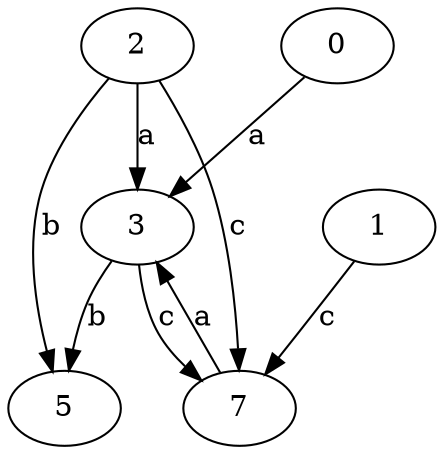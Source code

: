 strict digraph  {
2;
3;
5;
0;
1;
7;
2 -> 3  [label=a];
2 -> 5  [label=b];
2 -> 7  [label=c];
3 -> 5  [label=b];
3 -> 7  [label=c];
0 -> 3  [label=a];
1 -> 7  [label=c];
7 -> 3  [label=a];
}
